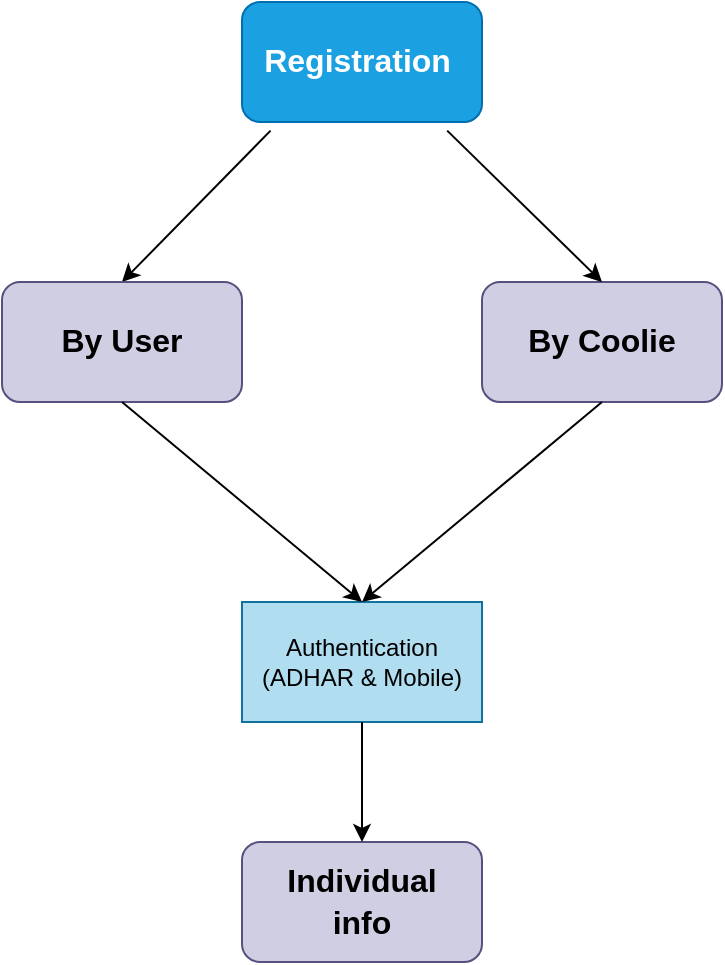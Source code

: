 <mxfile version="24.0.1" type="device">
  <diagram name="Page-1" id="TZuQxoTvf4er6cXwKRMu">
    <mxGraphModel dx="1199" dy="671" grid="1" gridSize="10" guides="1" tooltips="1" connect="1" arrows="1" fold="1" page="1" pageScale="1" pageWidth="827" pageHeight="1169" math="0" shadow="0">
      <root>
        <mxCell id="0" />
        <mxCell id="1" parent="0" />
        <mxCell id="yB8Xj00_zJ9O21iAdRcc-3" value="&lt;div style=&quot;text-align: justify;&quot;&gt;&lt;b style=&quot;font-size: 16px; font-family: Helvetica; background-color: initial;&quot;&gt;Registration&lt;/b&gt;&lt;span style=&quot;font-size: 16px; font-family: Helvetica; background-color: initial;&quot;&gt;&amp;nbsp;&lt;/span&gt;&lt;/div&gt;" style="rounded=1;whiteSpace=wrap;html=1;fillColor=#1ba1e2;strokeColor=#006EAF;fontColor=#ffffff;fontFamily=Lucida Console;fontSize=17;align=center;" vertex="1" parent="1">
          <mxGeometry x="390" y="280" width="120" height="60" as="geometry" />
        </mxCell>
        <mxCell id="yB8Xj00_zJ9O21iAdRcc-4" value="" style="endArrow=classic;html=1;rounded=0;exitX=0.119;exitY=1.072;exitDx=0;exitDy=0;exitPerimeter=0;" edge="1" parent="1" source="yB8Xj00_zJ9O21iAdRcc-3">
          <mxGeometry width="50" height="50" relative="1" as="geometry">
            <mxPoint x="420" y="480" as="sourcePoint" />
            <mxPoint x="330" y="420" as="targetPoint" />
          </mxGeometry>
        </mxCell>
        <mxCell id="yB8Xj00_zJ9O21iAdRcc-5" value="&lt;div style=&quot;text-align: justify;&quot;&gt;&lt;font face=&quot;Helvetica&quot;&gt;&lt;span style=&quot;font-size: 16px;&quot;&gt;&lt;b&gt;By User&lt;/b&gt;&lt;/span&gt;&lt;/font&gt;&lt;/div&gt;" style="rounded=1;whiteSpace=wrap;html=1;fillColor=#d0cee2;strokeColor=#56517e;fontFamily=Lucida Console;fontSize=17;align=center;" vertex="1" parent="1">
          <mxGeometry x="270" y="420" width="120" height="60" as="geometry" />
        </mxCell>
        <mxCell id="yB8Xj00_zJ9O21iAdRcc-6" value="&lt;div style=&quot;text-align: justify;&quot;&gt;&lt;font face=&quot;Helvetica&quot;&gt;&lt;span style=&quot;font-size: 16px;&quot;&gt;&lt;b&gt;By Coolie&lt;/b&gt;&lt;/span&gt;&lt;/font&gt;&lt;/div&gt;" style="rounded=1;whiteSpace=wrap;html=1;fillColor=#d0cee2;strokeColor=#56517e;fontFamily=Lucida Console;fontSize=17;align=center;" vertex="1" parent="1">
          <mxGeometry x="510" y="420" width="120" height="60" as="geometry" />
        </mxCell>
        <mxCell id="yB8Xj00_zJ9O21iAdRcc-7" value="" style="endArrow=classic;html=1;rounded=0;exitX=0.855;exitY=1.072;exitDx=0;exitDy=0;exitPerimeter=0;entryX=0.5;entryY=0;entryDx=0;entryDy=0;" edge="1" parent="1" source="yB8Xj00_zJ9O21iAdRcc-3" target="yB8Xj00_zJ9O21iAdRcc-6">
          <mxGeometry width="50" height="50" relative="1" as="geometry">
            <mxPoint x="414" y="354" as="sourcePoint" />
            <mxPoint x="340" y="430" as="targetPoint" />
          </mxGeometry>
        </mxCell>
        <mxCell id="yB8Xj00_zJ9O21iAdRcc-8" value="Authentication&lt;div&gt;(ADHAR &amp;amp; Mobile)&lt;/div&gt;" style="rounded=0;whiteSpace=wrap;html=1;fillColor=#b1ddf0;strokeColor=#10739e;" vertex="1" parent="1">
          <mxGeometry x="390" y="580" width="120" height="60" as="geometry" />
        </mxCell>
        <mxCell id="yB8Xj00_zJ9O21iAdRcc-9" value="" style="endArrow=classic;html=1;rounded=0;exitX=0.5;exitY=1;exitDx=0;exitDy=0;entryX=0.5;entryY=0;entryDx=0;entryDy=0;" edge="1" parent="1" source="yB8Xj00_zJ9O21iAdRcc-5" target="yB8Xj00_zJ9O21iAdRcc-8">
          <mxGeometry width="50" height="50" relative="1" as="geometry">
            <mxPoint x="414" y="354" as="sourcePoint" />
            <mxPoint x="340" y="430" as="targetPoint" />
          </mxGeometry>
        </mxCell>
        <mxCell id="yB8Xj00_zJ9O21iAdRcc-10" value="" style="endArrow=classic;html=1;rounded=0;exitX=0.5;exitY=1;exitDx=0;exitDy=0;entryX=0.5;entryY=0;entryDx=0;entryDy=0;" edge="1" parent="1" source="yB8Xj00_zJ9O21iAdRcc-6" target="yB8Xj00_zJ9O21iAdRcc-8">
          <mxGeometry width="50" height="50" relative="1" as="geometry">
            <mxPoint x="424" y="364" as="sourcePoint" />
            <mxPoint x="350" y="440" as="targetPoint" />
          </mxGeometry>
        </mxCell>
        <mxCell id="yB8Xj00_zJ9O21iAdRcc-11" value="&lt;div style=&quot;&quot;&gt;&lt;font face=&quot;Helvetica&quot;&gt;&lt;span style=&quot;font-size: 16px;&quot;&gt;&lt;b&gt;Individual&lt;br&gt;info&lt;/b&gt;&lt;/span&gt;&lt;/font&gt;&lt;/div&gt;" style="rounded=1;whiteSpace=wrap;html=1;fillColor=#d0cee2;strokeColor=#56517e;fontFamily=Lucida Console;fontSize=17;align=center;" vertex="1" parent="1">
          <mxGeometry x="390" y="700" width="120" height="60" as="geometry" />
        </mxCell>
        <mxCell id="yB8Xj00_zJ9O21iAdRcc-12" value="" style="endArrow=classic;html=1;rounded=0;exitX=0.5;exitY=1;exitDx=0;exitDy=0;entryX=0.5;entryY=0;entryDx=0;entryDy=0;" edge="1" parent="1" source="yB8Xj00_zJ9O21iAdRcc-8" target="yB8Xj00_zJ9O21iAdRcc-11">
          <mxGeometry width="50" height="50" relative="1" as="geometry">
            <mxPoint x="580" y="490" as="sourcePoint" />
            <mxPoint x="460" y="590" as="targetPoint" />
          </mxGeometry>
        </mxCell>
      </root>
    </mxGraphModel>
  </diagram>
</mxfile>
